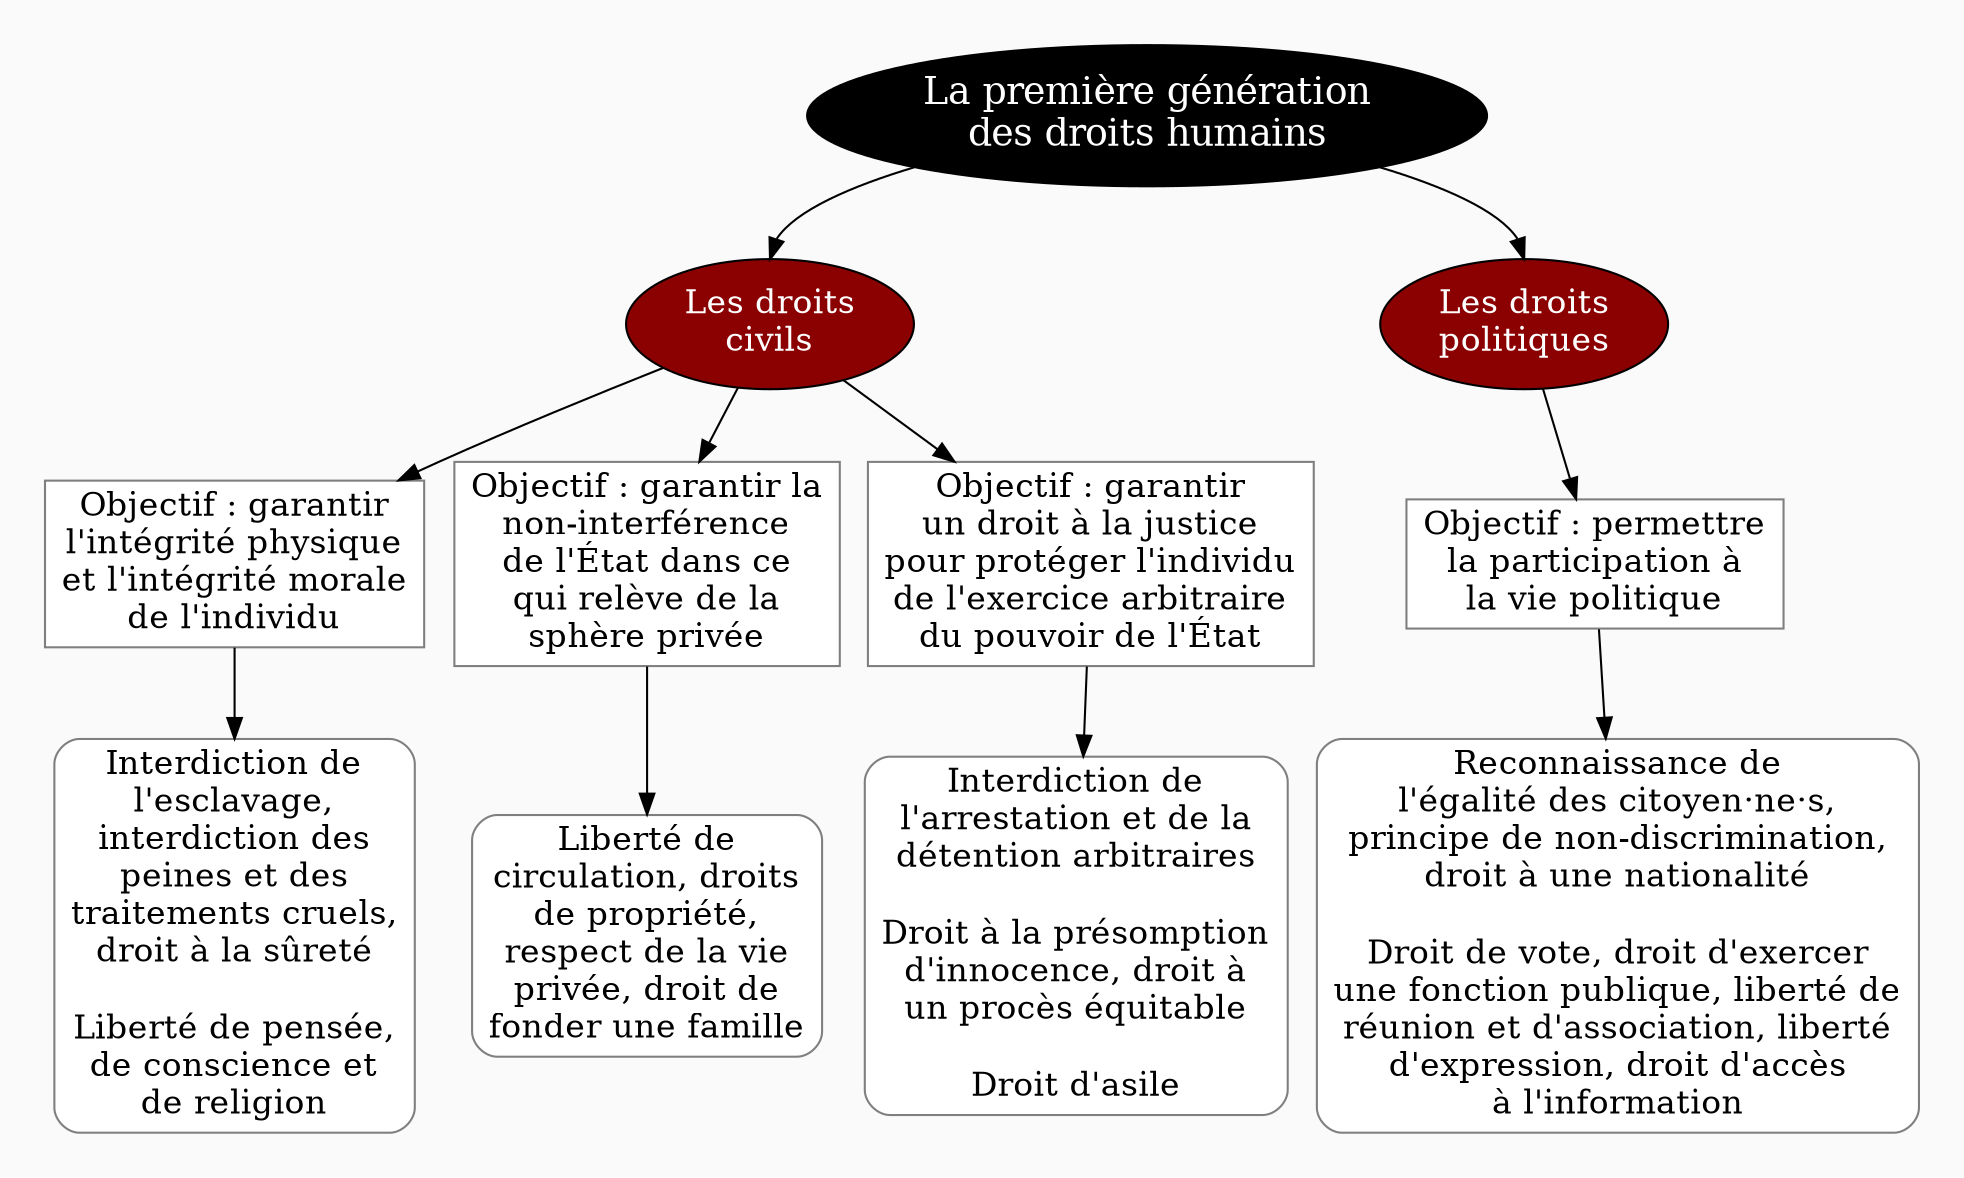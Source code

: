 digraph G {
// Template : diagram
// Usage : 
//rankdir=LR
splines=true
//splines=curved
bgcolor=grey98
pad=0.3
style=filled
edge[minlen=4]
node[style=filled, fontcolor=white]
ranksep=0.1
nodesep=0.2

// NIVEAU 1
node[fillcolor=12, fontsize=18]
a1[label="La première génération
des droits humains"]

// NIVEAU 2
node[fillcolor=red4, fontsize=16]
a1->{
b1[label="Les droits
civils"]    
b2[label="Les droits
politiques"]
}[headport=n]

{rank=same;b1->b2[minlen=16,style=invis]}

node[fontcolor=black]
// NIVEAU 3 (sans intermédiaire)
node [shape=box, fillcolor=white, color=grey50]
// c1[label=""]
b1->{c1,c2,c3}
c1[label="Objectif : garantir
l'intégrité physique
et l'intégrité morale
de l'individu"]
c2[label="Objectif : garantir la
non-interférence
de l'État dans ce
qui relève de la
sphère privée"]
c3[label="Objectif : garantir
un droit à la justice
pour protéger l'individu
de l'exercice arbitraire
du pouvoir de l'État"]

b2->c4
c4[label="Objectif : permettre
la participation à
la vie politique"]




// INTERMÉDIAIRE AVANT NIVEAU 3
node[fillcolor=grey78, shape=oval]
// [arrowhead=none]
// bc1[label=""]

// NIVEAU 3 (avec intermédiaire)
node[fillcolor=white, shape=box, color=grey50]
// c1[label=""]

// NIVEAU 4
node[style="filled,rounded", fillcolor=white, shape=box, color=grey50]
// d1[label=""]

c1->d1
d1[label="Interdiction de
l'esclavage,
interdiction des
peines et des
traitements cruels,
droit à la sûreté

Liberté de pensée,
de conscience et
de religion"]

c2->d2
d2[label="Liberté de
circulation, droits
de propriété,
respect de la vie
privée, droit de
fonder une famille"]

c3->d3
d3[label="Interdiction de
l'arrestation et de la
détention arbitraires

Droit à la présomption
d'innocence, droit à
un procès équitable

Droit d'asile"]

c4->d4
d4[label="Reconnaissance de
l'égalité des citoyen·ne·s,
principe de non-discrimination,
droit à une nationalité

Droit de vote, droit d'exercer
une fonction publique, liberté de
réunion et d'association, liberté
d'expression, droit d'accès
à l'information"]


// ÉTIQUETTES EN ROUGE
node[shape=plaintext, fontcolor=firebrick3, fillcolor=grey98]
// e1[label=< <B>= Titre</B><BR /><BR />Contenu<BR /> >]
// e1[label=""]
// ->e1[minlen=1, style=invis]



// REMARQUES EN BLEU
node[color=blue, shape=box, margin=0.07, fontcolor=black, fontsize=12, style="dashed", penwidth=0.6]
edge[color=blue, arrowhead="none", xlabel="", style="dashed", penwidth=0.6]
// r1[label=""]
// {rank=same;->r1}
// {rank=same;r1->[dir=back]}

}
